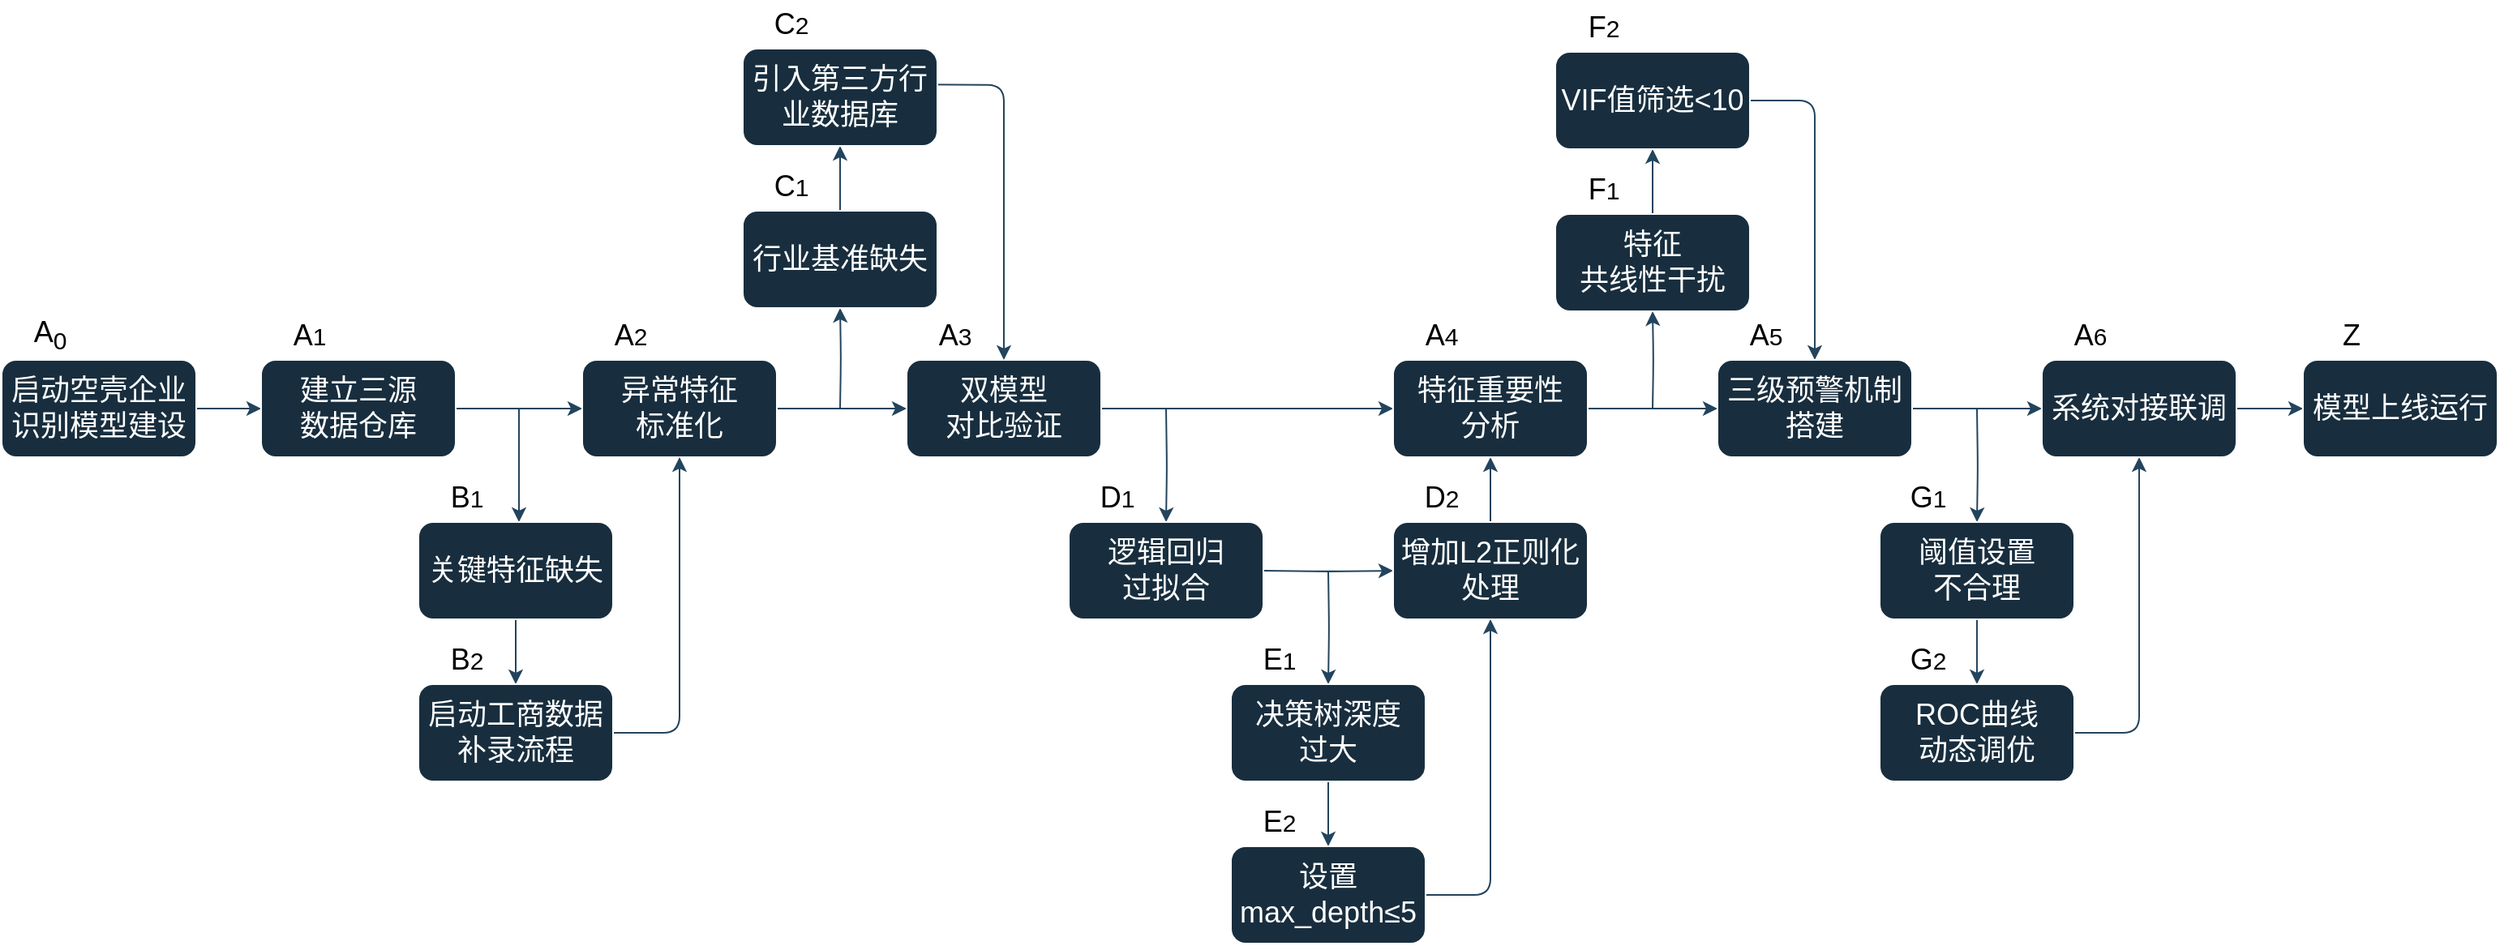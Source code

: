 <mxfile version="27.1.6">
  <diagram name="第 1 页" id="TJKE0MhXr6T1J9aUekOW">
    <mxGraphModel dx="1418" dy="1955" grid="1" gridSize="10" guides="1" tooltips="1" connect="1" arrows="1" fold="1" page="1" pageScale="1" pageWidth="827" pageHeight="1169" math="0" shadow="0">
      <root>
        <mxCell id="0" />
        <mxCell id="1" parent="0" />
        <mxCell id="BCoa8AJotRuoX6E0Mg1D-3" value="" style="edgeStyle=orthogonalEdgeStyle;rounded=1;orthogonalLoop=1;jettySize=auto;html=1;fontSize=18;labelBackgroundColor=none;strokeColor=#23445D;fontColor=default;fontStyle=0" parent="1" source="BCoa8AJotRuoX6E0Mg1D-1" target="BCoa8AJotRuoX6E0Mg1D-2" edge="1">
          <mxGeometry relative="1" as="geometry" />
        </mxCell>
        <mxCell id="BCoa8AJotRuoX6E0Mg1D-1" value="启动空壳企业识别模型建设" style="rounded=1;whiteSpace=wrap;html=1;fontSize=18;labelBackgroundColor=none;fillColor=#182E3E;strokeColor=#FFFFFF;fontColor=#FFFFFF;fontStyle=0" parent="1" vertex="1">
          <mxGeometry x="82" y="210" width="120" height="60" as="geometry" />
        </mxCell>
        <mxCell id="BCoa8AJotRuoX6E0Mg1D-5" value="" style="edgeStyle=orthogonalEdgeStyle;rounded=1;orthogonalLoop=1;jettySize=auto;html=1;fontSize=18;labelBackgroundColor=none;strokeColor=#23445D;fontColor=default;fontStyle=0;entryX=0;entryY=0.5;entryDx=0;entryDy=0;" parent="1" source="BCoa8AJotRuoX6E0Mg1D-2" target="BCoa8AJotRuoX6E0Mg1D-4" edge="1">
          <mxGeometry relative="1" as="geometry">
            <mxPoint x="402" y="240" as="targetPoint" />
          </mxGeometry>
        </mxCell>
        <mxCell id="BCoa8AJotRuoX6E0Mg1D-7" value="" style="edgeStyle=orthogonalEdgeStyle;rounded=1;orthogonalLoop=1;jettySize=auto;html=1;fontSize=18;labelBackgroundColor=none;strokeColor=#23445D;fontColor=default;fontStyle=0" parent="1" edge="1">
          <mxGeometry relative="1" as="geometry">
            <mxPoint x="401" y="240" as="sourcePoint" />
            <mxPoint x="401" y="310" as="targetPoint" />
          </mxGeometry>
        </mxCell>
        <mxCell id="BCoa8AJotRuoX6E0Mg1D-2" value="建立三源&lt;div&gt;数据仓库&lt;/div&gt;" style="rounded=1;whiteSpace=wrap;html=1;fontSize=18;labelBackgroundColor=none;fillColor=#182E3E;strokeColor=#FFFFFF;fontColor=#FFFFFF;fontStyle=0" parent="1" vertex="1">
          <mxGeometry x="242" y="210" width="120" height="60" as="geometry" />
        </mxCell>
        <mxCell id="BCoa8AJotRuoX6E0Mg1D-14" value="" style="edgeStyle=orthogonalEdgeStyle;rounded=1;orthogonalLoop=1;jettySize=auto;html=1;fontSize=18;labelBackgroundColor=none;strokeColor=#23445D;fontColor=default;fontStyle=0" parent="1" source="BCoa8AJotRuoX6E0Mg1D-4" target="BCoa8AJotRuoX6E0Mg1D-13" edge="1">
          <mxGeometry relative="1" as="geometry" />
        </mxCell>
        <mxCell id="BCoa8AJotRuoX6E0Mg1D-22" value="" style="edgeStyle=orthogonalEdgeStyle;rounded=1;orthogonalLoop=1;jettySize=auto;html=1;fontSize=18;labelBackgroundColor=none;strokeColor=#23445D;fontColor=default;fontStyle=0" parent="1" target="BCoa8AJotRuoX6E0Mg1D-21" edge="1">
          <mxGeometry relative="1" as="geometry">
            <mxPoint x="599" y="240" as="sourcePoint" />
          </mxGeometry>
        </mxCell>
        <mxCell id="BCoa8AJotRuoX6E0Mg1D-4" value="异常特征&lt;div&gt;标准化&lt;/div&gt;" style="rounded=1;whiteSpace=wrap;html=1;fontSize=18;labelBackgroundColor=none;fillColor=#182E3E;strokeColor=#FFFFFF;fontColor=#FFFFFF;fontStyle=0" parent="1" vertex="1">
          <mxGeometry x="440" y="210" width="120" height="60" as="geometry" />
        </mxCell>
        <mxCell id="BCoa8AJotRuoX6E0Mg1D-9" value="" style="edgeStyle=orthogonalEdgeStyle;rounded=1;orthogonalLoop=1;jettySize=auto;html=1;fontSize=18;labelBackgroundColor=none;strokeColor=#23445D;fontColor=default;fontStyle=0" parent="1" source="BCoa8AJotRuoX6E0Mg1D-6" target="BCoa8AJotRuoX6E0Mg1D-8" edge="1">
          <mxGeometry relative="1" as="geometry" />
        </mxCell>
        <mxCell id="BCoa8AJotRuoX6E0Mg1D-6" value="关键特征缺失" style="whiteSpace=wrap;html=1;rounded=1;fontSize=18;labelBackgroundColor=none;fillColor=#182E3E;strokeColor=#FFFFFF;fontColor=#FFFFFF;fontStyle=0" parent="1" vertex="1">
          <mxGeometry x="339" y="310" width="120" height="60" as="geometry" />
        </mxCell>
        <mxCell id="BCoa8AJotRuoX6E0Mg1D-12" style="edgeStyle=orthogonalEdgeStyle;rounded=1;orthogonalLoop=1;jettySize=auto;html=1;exitX=1;exitY=0.5;exitDx=0;exitDy=0;entryX=0.5;entryY=1;entryDx=0;entryDy=0;fontSize=18;labelBackgroundColor=none;strokeColor=#23445D;fontColor=default;fontStyle=0" parent="1" source="BCoa8AJotRuoX6E0Mg1D-8" target="BCoa8AJotRuoX6E0Mg1D-4" edge="1">
          <mxGeometry relative="1" as="geometry" />
        </mxCell>
        <mxCell id="BCoa8AJotRuoX6E0Mg1D-8" value="启动工商数据补录流程" style="whiteSpace=wrap;html=1;rounded=1;fontSize=18;labelBackgroundColor=none;fillColor=#182E3E;strokeColor=#FFFFFF;fontColor=#FFFFFF;fontStyle=0" parent="1" vertex="1">
          <mxGeometry x="339" y="410" width="120" height="60" as="geometry" />
        </mxCell>
        <mxCell id="BCoa8AJotRuoX6E0Mg1D-16" value="" style="edgeStyle=orthogonalEdgeStyle;rounded=1;orthogonalLoop=1;jettySize=auto;html=1;fontSize=18;labelBackgroundColor=none;strokeColor=#23445D;fontColor=default;fontStyle=0" parent="1" target="BCoa8AJotRuoX6E0Mg1D-15" edge="1">
          <mxGeometry relative="1" as="geometry">
            <mxPoint x="800" y="240" as="sourcePoint" />
          </mxGeometry>
        </mxCell>
        <mxCell id="BCoa8AJotRuoX6E0Mg1D-32" value="" style="edgeStyle=orthogonalEdgeStyle;rounded=1;orthogonalLoop=1;jettySize=auto;html=1;fontSize=18;labelBackgroundColor=none;strokeColor=#23445D;fontColor=default;fontStyle=0;exitX=1;exitY=0.5;exitDx=0;exitDy=0;" parent="1" source="BCoa8AJotRuoX6E0Mg1D-13" target="BCoa8AJotRuoX6E0Mg1D-31" edge="1">
          <mxGeometry relative="1" as="geometry">
            <mxPoint x="900" y="240" as="sourcePoint" />
          </mxGeometry>
        </mxCell>
        <mxCell id="BCoa8AJotRuoX6E0Mg1D-13" value="双模型&lt;div&gt;对比验证&lt;/div&gt;" style="whiteSpace=wrap;html=1;rounded=1;fontSize=18;labelBackgroundColor=none;fillColor=#182E3E;strokeColor=#FFFFFF;fontColor=#FFFFFF;fontStyle=0" parent="1" vertex="1">
          <mxGeometry x="640" y="210" width="120" height="60" as="geometry" />
        </mxCell>
        <mxCell id="BCoa8AJotRuoX6E0Mg1D-18" value="" style="edgeStyle=orthogonalEdgeStyle;rounded=1;orthogonalLoop=1;jettySize=auto;html=1;fontSize=18;labelBackgroundColor=none;strokeColor=#23445D;fontColor=default;fontStyle=0" parent="1" target="BCoa8AJotRuoX6E0Mg1D-17" edge="1">
          <mxGeometry relative="1" as="geometry">
            <mxPoint x="900" y="340" as="sourcePoint" />
          </mxGeometry>
        </mxCell>
        <mxCell id="BCoa8AJotRuoX6E0Mg1D-27" value="" style="edgeStyle=orthogonalEdgeStyle;rounded=1;orthogonalLoop=1;jettySize=auto;html=1;fontSize=18;labelBackgroundColor=none;strokeColor=#23445D;fontColor=default;fontStyle=0" parent="1" target="BCoa8AJotRuoX6E0Mg1D-26" edge="1">
          <mxGeometry relative="1" as="geometry">
            <mxPoint x="860" y="340" as="sourcePoint" />
          </mxGeometry>
        </mxCell>
        <mxCell id="BCoa8AJotRuoX6E0Mg1D-15" value="逻辑回归&lt;div&gt;过拟合&lt;/div&gt;" style="whiteSpace=wrap;html=1;rounded=1;fontSize=18;labelBackgroundColor=none;fillColor=#182E3E;strokeColor=#FFFFFF;fontColor=#FFFFFF;fontStyle=0" parent="1" vertex="1">
          <mxGeometry x="740" y="310" width="120" height="60" as="geometry" />
        </mxCell>
        <mxCell id="BCoa8AJotRuoX6E0Mg1D-29" value="" style="edgeStyle=orthogonalEdgeStyle;rounded=1;orthogonalLoop=1;jettySize=auto;html=1;fontSize=18;labelBackgroundColor=none;strokeColor=#23445D;fontColor=default;fontStyle=0;exitX=0.5;exitY=1;exitDx=0;exitDy=0;" parent="1" source="BCoa8AJotRuoX6E0Mg1D-17" target="BCoa8AJotRuoX6E0Mg1D-28" edge="1">
          <mxGeometry relative="1" as="geometry">
            <mxPoint x="920" y="440" as="sourcePoint" />
          </mxGeometry>
        </mxCell>
        <mxCell id="BCoa8AJotRuoX6E0Mg1D-17" value="决策树深度&lt;div&gt;过大&lt;/div&gt;" style="whiteSpace=wrap;html=1;rounded=1;fontSize=18;labelBackgroundColor=none;fillColor=#182E3E;strokeColor=#FFFFFF;fontColor=#FFFFFF;fontStyle=0" parent="1" vertex="1">
          <mxGeometry x="840" y="410" width="120" height="60" as="geometry" />
        </mxCell>
        <mxCell id="BCoa8AJotRuoX6E0Mg1D-24" value="" style="edgeStyle=orthogonalEdgeStyle;rounded=1;orthogonalLoop=1;jettySize=auto;html=1;fontSize=18;labelBackgroundColor=none;strokeColor=#23445D;fontColor=default;fontStyle=0" parent="1" source="BCoa8AJotRuoX6E0Mg1D-21" target="BCoa8AJotRuoX6E0Mg1D-23" edge="1">
          <mxGeometry relative="1" as="geometry" />
        </mxCell>
        <mxCell id="BCoa8AJotRuoX6E0Mg1D-21" value="行业基准缺失" style="rounded=1;whiteSpace=wrap;html=1;fontSize=18;labelBackgroundColor=none;fillColor=#182E3E;strokeColor=#FFFFFF;fontColor=#FFFFFF;fontStyle=0" parent="1" vertex="1">
          <mxGeometry x="539" y="118" width="120" height="60" as="geometry" />
        </mxCell>
        <mxCell id="BCoa8AJotRuoX6E0Mg1D-25" style="edgeStyle=orthogonalEdgeStyle;rounded=1;orthogonalLoop=1;jettySize=auto;html=1;exitX=1;exitY=0.5;exitDx=0;exitDy=0;entryX=0.5;entryY=0;entryDx=0;entryDy=0;fontSize=18;labelBackgroundColor=none;strokeColor=#23445D;fontColor=default;fontStyle=0" parent="1" target="BCoa8AJotRuoX6E0Mg1D-13" edge="1">
          <mxGeometry relative="1" as="geometry">
            <mxPoint x="629" y="40" as="sourcePoint" />
          </mxGeometry>
        </mxCell>
        <mxCell id="BCoa8AJotRuoX6E0Mg1D-23" value="引入第三方行业数据库" style="rounded=1;whiteSpace=wrap;html=1;fontSize=18;labelBackgroundColor=none;fillColor=#182E3E;strokeColor=#FFFFFF;fontColor=#FFFFFF;fontStyle=0" parent="1" vertex="1">
          <mxGeometry x="539" y="18" width="120" height="60" as="geometry" />
        </mxCell>
        <mxCell id="BCoa8AJotRuoX6E0Mg1D-33" style="edgeStyle=orthogonalEdgeStyle;rounded=1;orthogonalLoop=1;jettySize=auto;html=1;exitX=0.5;exitY=0;exitDx=0;exitDy=0;entryX=0.5;entryY=1;entryDx=0;entryDy=0;fontSize=18;labelBackgroundColor=none;strokeColor=#23445D;fontColor=default;fontStyle=0" parent="1" source="BCoa8AJotRuoX6E0Mg1D-26" target="BCoa8AJotRuoX6E0Mg1D-31" edge="1">
          <mxGeometry relative="1" as="geometry" />
        </mxCell>
        <mxCell id="BCoa8AJotRuoX6E0Mg1D-26" value="增加L2正则化处理" style="whiteSpace=wrap;html=1;rounded=1;fontSize=18;labelBackgroundColor=none;fillColor=#182E3E;strokeColor=#FFFFFF;fontColor=#FFFFFF;fontStyle=0" parent="1" vertex="1">
          <mxGeometry x="940" y="310" width="120" height="60" as="geometry" />
        </mxCell>
        <mxCell id="BCoa8AJotRuoX6E0Mg1D-30" style="edgeStyle=orthogonalEdgeStyle;rounded=1;orthogonalLoop=1;jettySize=auto;html=1;exitX=1;exitY=0.5;exitDx=0;exitDy=0;entryX=0.5;entryY=1;entryDx=0;entryDy=0;fontSize=18;labelBackgroundColor=none;strokeColor=#23445D;fontColor=default;fontStyle=0" parent="1" source="BCoa8AJotRuoX6E0Mg1D-28" target="BCoa8AJotRuoX6E0Mg1D-26" edge="1">
          <mxGeometry relative="1" as="geometry" />
        </mxCell>
        <mxCell id="BCoa8AJotRuoX6E0Mg1D-28" value="设置max_depth≤5" style="whiteSpace=wrap;html=1;rounded=1;fontSize=18;labelBackgroundColor=none;fillColor=#182E3E;strokeColor=#FFFFFF;fontColor=#FFFFFF;fontStyle=0" parent="1" vertex="1">
          <mxGeometry x="840" y="510" width="120" height="60" as="geometry" />
        </mxCell>
        <mxCell id="BCoa8AJotRuoX6E0Mg1D-35" value="" style="edgeStyle=orthogonalEdgeStyle;rounded=1;orthogonalLoop=1;jettySize=auto;html=1;fontSize=18;labelBackgroundColor=none;strokeColor=#23445D;fontColor=default;fontStyle=0" parent="1" target="BCoa8AJotRuoX6E0Mg1D-34" edge="1">
          <mxGeometry relative="1" as="geometry">
            <mxPoint x="1100" y="240" as="sourcePoint" />
          </mxGeometry>
        </mxCell>
        <mxCell id="QjI8LqXYQEjhRRhL-J8j-1" style="edgeStyle=orthogonalEdgeStyle;rounded=0;orthogonalLoop=1;jettySize=auto;html=1;exitX=1;exitY=0.5;exitDx=0;exitDy=0;labelBackgroundColor=none;strokeColor=#23445D;fontColor=default;fontStyle=0" parent="1" source="BCoa8AJotRuoX6E0Mg1D-31" target="BCoa8AJotRuoX6E0Mg1D-39" edge="1">
          <mxGeometry relative="1" as="geometry" />
        </mxCell>
        <mxCell id="BCoa8AJotRuoX6E0Mg1D-31" value="特征重要性&lt;div&gt;分析&lt;/div&gt;" style="whiteSpace=wrap;html=1;rounded=1;fontSize=18;labelBackgroundColor=none;fillColor=#182E3E;strokeColor=#FFFFFF;fontColor=#FFFFFF;fontStyle=0" parent="1" vertex="1">
          <mxGeometry x="940" y="210" width="120" height="60" as="geometry" />
        </mxCell>
        <mxCell id="BCoa8AJotRuoX6E0Mg1D-37" value="" style="edgeStyle=orthogonalEdgeStyle;rounded=1;orthogonalLoop=1;jettySize=auto;html=1;fontSize=18;labelBackgroundColor=none;strokeColor=#23445D;fontColor=default;fontStyle=0" parent="1" source="BCoa8AJotRuoX6E0Mg1D-34" target="BCoa8AJotRuoX6E0Mg1D-36" edge="1">
          <mxGeometry relative="1" as="geometry" />
        </mxCell>
        <mxCell id="BCoa8AJotRuoX6E0Mg1D-34" value="特征&lt;div&gt;共线性干扰&lt;/div&gt;" style="whiteSpace=wrap;html=1;rounded=1;fontSize=18;labelBackgroundColor=none;fillColor=#182E3E;strokeColor=#FFFFFF;fontColor=#FFFFFF;fontStyle=0" parent="1" vertex="1">
          <mxGeometry x="1040" y="120" width="120" height="60" as="geometry" />
        </mxCell>
        <mxCell id="BCoa8AJotRuoX6E0Mg1D-41" style="edgeStyle=orthogonalEdgeStyle;rounded=1;orthogonalLoop=1;jettySize=auto;html=1;exitX=1;exitY=0.5;exitDx=0;exitDy=0;entryX=0.5;entryY=0;entryDx=0;entryDy=0;fontSize=18;labelBackgroundColor=none;strokeColor=#23445D;fontColor=default;fontStyle=0" parent="1" source="BCoa8AJotRuoX6E0Mg1D-36" target="BCoa8AJotRuoX6E0Mg1D-39" edge="1">
          <mxGeometry relative="1" as="geometry" />
        </mxCell>
        <mxCell id="BCoa8AJotRuoX6E0Mg1D-36" value="VIF值筛选&amp;lt;10" style="whiteSpace=wrap;html=1;rounded=1;fontSize=18;labelBackgroundColor=none;fillColor=#182E3E;strokeColor=#FFFFFF;fontColor=#FFFFFF;fontStyle=0" parent="1" vertex="1">
          <mxGeometry x="1040" y="20" width="120" height="60" as="geometry" />
        </mxCell>
        <mxCell id="BCoa8AJotRuoX6E0Mg1D-43" value="" style="edgeStyle=orthogonalEdgeStyle;rounded=1;orthogonalLoop=1;jettySize=auto;html=1;fontSize=18;labelBackgroundColor=none;strokeColor=#23445D;fontColor=default;fontStyle=0" parent="1" target="BCoa8AJotRuoX6E0Mg1D-42" edge="1">
          <mxGeometry relative="1" as="geometry">
            <mxPoint x="1300" y="240" as="sourcePoint" />
          </mxGeometry>
        </mxCell>
        <mxCell id="BCoa8AJotRuoX6E0Mg1D-47" value="" style="edgeStyle=orthogonalEdgeStyle;rounded=1;orthogonalLoop=1;jettySize=auto;html=1;fontSize=18;labelBackgroundColor=none;strokeColor=#23445D;fontColor=default;fontStyle=0;exitX=1;exitY=0.5;exitDx=0;exitDy=0;" parent="1" source="BCoa8AJotRuoX6E0Mg1D-39" target="BCoa8AJotRuoX6E0Mg1D-46" edge="1">
          <mxGeometry relative="1" as="geometry">
            <mxPoint x="1300" y="240" as="sourcePoint" />
          </mxGeometry>
        </mxCell>
        <mxCell id="BCoa8AJotRuoX6E0Mg1D-39" value="三级预警机制搭建" style="whiteSpace=wrap;html=1;rounded=1;fontSize=18;labelBackgroundColor=none;fillColor=#182E3E;strokeColor=#FFFFFF;fontColor=#FFFFFF;fontStyle=0" parent="1" vertex="1">
          <mxGeometry x="1140" y="210" width="120" height="60" as="geometry" />
        </mxCell>
        <mxCell id="BCoa8AJotRuoX6E0Mg1D-45" value="" style="edgeStyle=orthogonalEdgeStyle;rounded=1;orthogonalLoop=1;jettySize=auto;html=1;fontSize=18;labelBackgroundColor=none;strokeColor=#23445D;fontColor=default;fontStyle=0" parent="1" source="BCoa8AJotRuoX6E0Mg1D-42" target="BCoa8AJotRuoX6E0Mg1D-44" edge="1">
          <mxGeometry relative="1" as="geometry" />
        </mxCell>
        <mxCell id="BCoa8AJotRuoX6E0Mg1D-42" value="阈值设置&lt;div&gt;不合理&lt;/div&gt;" style="whiteSpace=wrap;html=1;rounded=1;fontSize=18;labelBackgroundColor=none;fillColor=#182E3E;strokeColor=#FFFFFF;fontColor=#FFFFFF;fontStyle=0" parent="1" vertex="1">
          <mxGeometry x="1240" y="310" width="120" height="60" as="geometry" />
        </mxCell>
        <mxCell id="QjI8LqXYQEjhRRhL-J8j-2" style="edgeStyle=orthogonalEdgeStyle;rounded=1;orthogonalLoop=1;jettySize=auto;html=1;exitX=1;exitY=0.5;exitDx=0;exitDy=0;entryX=0.5;entryY=1;entryDx=0;entryDy=0;labelBackgroundColor=none;strokeColor=#23445D;fontColor=default;fontStyle=0;curved=0;" parent="1" source="BCoa8AJotRuoX6E0Mg1D-44" target="BCoa8AJotRuoX6E0Mg1D-46" edge="1">
          <mxGeometry relative="1" as="geometry">
            <mxPoint x="1300" y="440" as="sourcePoint" />
          </mxGeometry>
        </mxCell>
        <mxCell id="BCoa8AJotRuoX6E0Mg1D-44" value="ROC曲线&lt;div&gt;动态调优&lt;/div&gt;" style="whiteSpace=wrap;html=1;rounded=1;fontSize=18;labelBackgroundColor=none;fillColor=#182E3E;strokeColor=#FFFFFF;fontColor=#FFFFFF;fontStyle=0" parent="1" vertex="1">
          <mxGeometry x="1240" y="410" width="120" height="60" as="geometry" />
        </mxCell>
        <mxCell id="BCoa8AJotRuoX6E0Mg1D-50" value="" style="edgeStyle=orthogonalEdgeStyle;rounded=1;orthogonalLoop=1;jettySize=auto;html=1;fontSize=18;labelBackgroundColor=none;strokeColor=#23445D;fontColor=default;fontStyle=0" parent="1" source="BCoa8AJotRuoX6E0Mg1D-46" target="BCoa8AJotRuoX6E0Mg1D-49" edge="1">
          <mxGeometry relative="1" as="geometry" />
        </mxCell>
        <mxCell id="BCoa8AJotRuoX6E0Mg1D-46" value="系统对接联调" style="whiteSpace=wrap;html=1;rounded=1;fontSize=18;labelBackgroundColor=none;fillColor=#182E3E;strokeColor=#FFFFFF;fontColor=#FFFFFF;fontStyle=0" parent="1" vertex="1">
          <mxGeometry x="1340" y="210" width="120" height="60" as="geometry" />
        </mxCell>
        <mxCell id="BCoa8AJotRuoX6E0Mg1D-49" value="模型上线运行" style="whiteSpace=wrap;html=1;rounded=1;fontSize=18;labelBackgroundColor=none;fillColor=#182E3E;strokeColor=#FFFFFF;fontColor=#FFFFFF;fontStyle=0" parent="1" vertex="1">
          <mxGeometry x="1501" y="210" width="120" height="60" as="geometry" />
        </mxCell>
        <mxCell id="BCoa8AJotRuoX6E0Mg1D-53" value="A&lt;sub&gt;0&lt;/sub&gt;" style="text;html=1;align=center;verticalAlign=middle;whiteSpace=wrap;rounded=0;fontColor=#000000;fontSize=18;labelBackgroundColor=none;fontStyle=0" parent="1" vertex="1">
          <mxGeometry x="82" y="180" width="60" height="30" as="geometry" />
        </mxCell>
        <mxCell id="BCoa8AJotRuoX6E0Mg1D-54" value="A&lt;span style=&quot;font-size: 15px;&quot;&gt;1&lt;/span&gt;" style="text;html=1;align=center;verticalAlign=middle;whiteSpace=wrap;rounded=0;fontColor=#000000;fontSize=18;labelBackgroundColor=none;fontStyle=0" parent="1" vertex="1">
          <mxGeometry x="242" y="180" width="60" height="30" as="geometry" />
        </mxCell>
        <mxCell id="BCoa8AJotRuoX6E0Mg1D-55" value="A&lt;span style=&quot;font-size: 15px;&quot;&gt;2&lt;/span&gt;" style="text;html=1;align=center;verticalAlign=middle;whiteSpace=wrap;rounded=0;fontColor=#000000;fontSize=18;labelBackgroundColor=none;fontStyle=0" parent="1" vertex="1">
          <mxGeometry x="440" y="180" width="60" height="30" as="geometry" />
        </mxCell>
        <mxCell id="BCoa8AJotRuoX6E0Mg1D-56" value="A&lt;span style=&quot;font-size: 15px;&quot;&gt;3&lt;/span&gt;" style="text;html=1;align=center;verticalAlign=middle;whiteSpace=wrap;rounded=0;fontColor=#000000;fontSize=18;labelBackgroundColor=none;fontStyle=0" parent="1" vertex="1">
          <mxGeometry x="640" y="180" width="60" height="30" as="geometry" />
        </mxCell>
        <mxCell id="BCoa8AJotRuoX6E0Mg1D-57" value="A&lt;span style=&quot;font-size: 15px;&quot;&gt;4&lt;/span&gt;" style="text;html=1;align=center;verticalAlign=middle;whiteSpace=wrap;rounded=0;fontColor=#000000;fontSize=18;labelBackgroundColor=none;fontStyle=0" parent="1" vertex="1">
          <mxGeometry x="940" y="180" width="60" height="30" as="geometry" />
        </mxCell>
        <mxCell id="BCoa8AJotRuoX6E0Mg1D-58" value="A&lt;span style=&quot;font-size: 15px;&quot;&gt;5&lt;/span&gt;" style="text;html=1;align=center;verticalAlign=middle;whiteSpace=wrap;rounded=0;fontColor=#000000;fontSize=18;labelBackgroundColor=none;fontStyle=0" parent="1" vertex="1">
          <mxGeometry x="1140" y="180" width="60" height="30" as="geometry" />
        </mxCell>
        <mxCell id="BCoa8AJotRuoX6E0Mg1D-59" value="A&lt;span style=&quot;font-size: 15px;&quot;&gt;6&lt;/span&gt;" style="text;html=1;align=center;verticalAlign=middle;whiteSpace=wrap;rounded=0;fontColor=#000000;fontSize=18;labelBackgroundColor=none;fontStyle=0" parent="1" vertex="1">
          <mxGeometry x="1340" y="180" width="60" height="30" as="geometry" />
        </mxCell>
        <mxCell id="BCoa8AJotRuoX6E0Mg1D-60" value="Z" style="text;html=1;align=center;verticalAlign=middle;whiteSpace=wrap;rounded=0;fontColor=#000000;fontSize=18;labelBackgroundColor=none;fontStyle=0" parent="1" vertex="1">
          <mxGeometry x="1501" y="180" width="60" height="30" as="geometry" />
        </mxCell>
        <mxCell id="BCoa8AJotRuoX6E0Mg1D-61" value="B&lt;span style=&quot;font-size: 15px;&quot;&gt;1&lt;/span&gt;" style="text;html=1;align=center;verticalAlign=middle;whiteSpace=wrap;rounded=0;fontColor=#000000;fontSize=18;labelBackgroundColor=none;fontStyle=0" parent="1" vertex="1">
          <mxGeometry x="339" y="280" width="60" height="30" as="geometry" />
        </mxCell>
        <mxCell id="BCoa8AJotRuoX6E0Mg1D-62" value="B&lt;span style=&quot;font-size: 15px;&quot;&gt;2&lt;/span&gt;" style="text;html=1;align=center;verticalAlign=middle;whiteSpace=wrap;rounded=0;fontColor=#000000;fontSize=18;labelBackgroundColor=none;fontStyle=0" parent="1" vertex="1">
          <mxGeometry x="339" y="380" width="60" height="30" as="geometry" />
        </mxCell>
        <mxCell id="BCoa8AJotRuoX6E0Mg1D-64" value="C&lt;span style=&quot;font-size: 15px;&quot;&gt;1&lt;/span&gt;" style="text;html=1;align=center;verticalAlign=middle;whiteSpace=wrap;rounded=0;fontColor=#000000;fontSize=18;labelBackgroundColor=none;fontStyle=0" parent="1" vertex="1">
          <mxGeometry x="539" y="88" width="60" height="30" as="geometry" />
        </mxCell>
        <mxCell id="BCoa8AJotRuoX6E0Mg1D-66" value="C&lt;span style=&quot;font-size: 15px;&quot;&gt;2&lt;/span&gt;" style="text;html=1;align=center;verticalAlign=middle;whiteSpace=wrap;rounded=0;fontColor=#000000;fontSize=18;labelBackgroundColor=none;fontStyle=0" parent="1" vertex="1">
          <mxGeometry x="539" y="-12" width="60" height="30" as="geometry" />
        </mxCell>
        <mxCell id="BCoa8AJotRuoX6E0Mg1D-67" value="D&lt;span style=&quot;font-size: 15px;&quot;&gt;1&lt;/span&gt;" style="text;html=1;align=center;verticalAlign=middle;whiteSpace=wrap;rounded=0;fontColor=#000000;fontSize=18;labelBackgroundColor=none;fontStyle=0" parent="1" vertex="1">
          <mxGeometry x="740" y="280" width="60" height="30" as="geometry" />
        </mxCell>
        <mxCell id="BCoa8AJotRuoX6E0Mg1D-68" value="E&lt;span style=&quot;font-size: 15px;&quot;&gt;1&lt;/span&gt;" style="text;html=1;align=center;verticalAlign=middle;whiteSpace=wrap;rounded=0;fontColor=#000000;fontSize=18;labelBackgroundColor=none;fontStyle=0" parent="1" vertex="1">
          <mxGeometry x="840" y="380" width="60" height="30" as="geometry" />
        </mxCell>
        <mxCell id="BCoa8AJotRuoX6E0Mg1D-69" value="E&lt;span style=&quot;font-size: 15px;&quot;&gt;2&lt;/span&gt;" style="text;html=1;align=center;verticalAlign=middle;whiteSpace=wrap;rounded=0;fontColor=#000000;fontSize=18;labelBackgroundColor=none;fontStyle=0" parent="1" vertex="1">
          <mxGeometry x="840" y="480" width="60" height="30" as="geometry" />
        </mxCell>
        <mxCell id="BCoa8AJotRuoX6E0Mg1D-70" value="D&lt;span style=&quot;font-size: 15px;&quot;&gt;2&lt;/span&gt;" style="text;html=1;align=center;verticalAlign=middle;whiteSpace=wrap;rounded=0;fontColor=#000000;fontSize=18;labelBackgroundColor=none;fontStyle=0" parent="1" vertex="1">
          <mxGeometry x="940" y="280" width="60" height="30" as="geometry" />
        </mxCell>
        <mxCell id="BCoa8AJotRuoX6E0Mg1D-71" value="F&lt;span style=&quot;font-size: 15px;&quot;&gt;1&lt;/span&gt;" style="text;html=1;align=center;verticalAlign=middle;whiteSpace=wrap;rounded=0;fontColor=#000000;fontSize=18;labelBackgroundColor=none;fontStyle=0" parent="1" vertex="1">
          <mxGeometry x="1040" y="90" width="60" height="30" as="geometry" />
        </mxCell>
        <mxCell id="BCoa8AJotRuoX6E0Mg1D-72" value="F&lt;span style=&quot;font-size: 15px;&quot;&gt;2&lt;/span&gt;" style="text;html=1;align=center;verticalAlign=middle;whiteSpace=wrap;rounded=0;fontColor=#000000;fontSize=18;labelBackgroundColor=none;fontStyle=0" parent="1" vertex="1">
          <mxGeometry x="1040" y="-10" width="60" height="30" as="geometry" />
        </mxCell>
        <mxCell id="BCoa8AJotRuoX6E0Mg1D-74" value="G&lt;span style=&quot;font-size: 15px;&quot;&gt;1&lt;/span&gt;" style="text;html=1;align=center;verticalAlign=middle;whiteSpace=wrap;rounded=0;fontColor=#000000;fontSize=18;labelBackgroundColor=none;fontStyle=0" parent="1" vertex="1">
          <mxGeometry x="1240" y="280" width="60" height="30" as="geometry" />
        </mxCell>
        <mxCell id="BCoa8AJotRuoX6E0Mg1D-76" value="G&lt;span style=&quot;font-size: 15px;&quot;&gt;2&lt;/span&gt;" style="text;html=1;align=center;verticalAlign=middle;whiteSpace=wrap;rounded=0;fontColor=#000000;fontSize=18;labelBackgroundColor=none;fontStyle=0" parent="1" vertex="1">
          <mxGeometry x="1240" y="380" width="60" height="30" as="geometry" />
        </mxCell>
      </root>
    </mxGraphModel>
  </diagram>
</mxfile>
